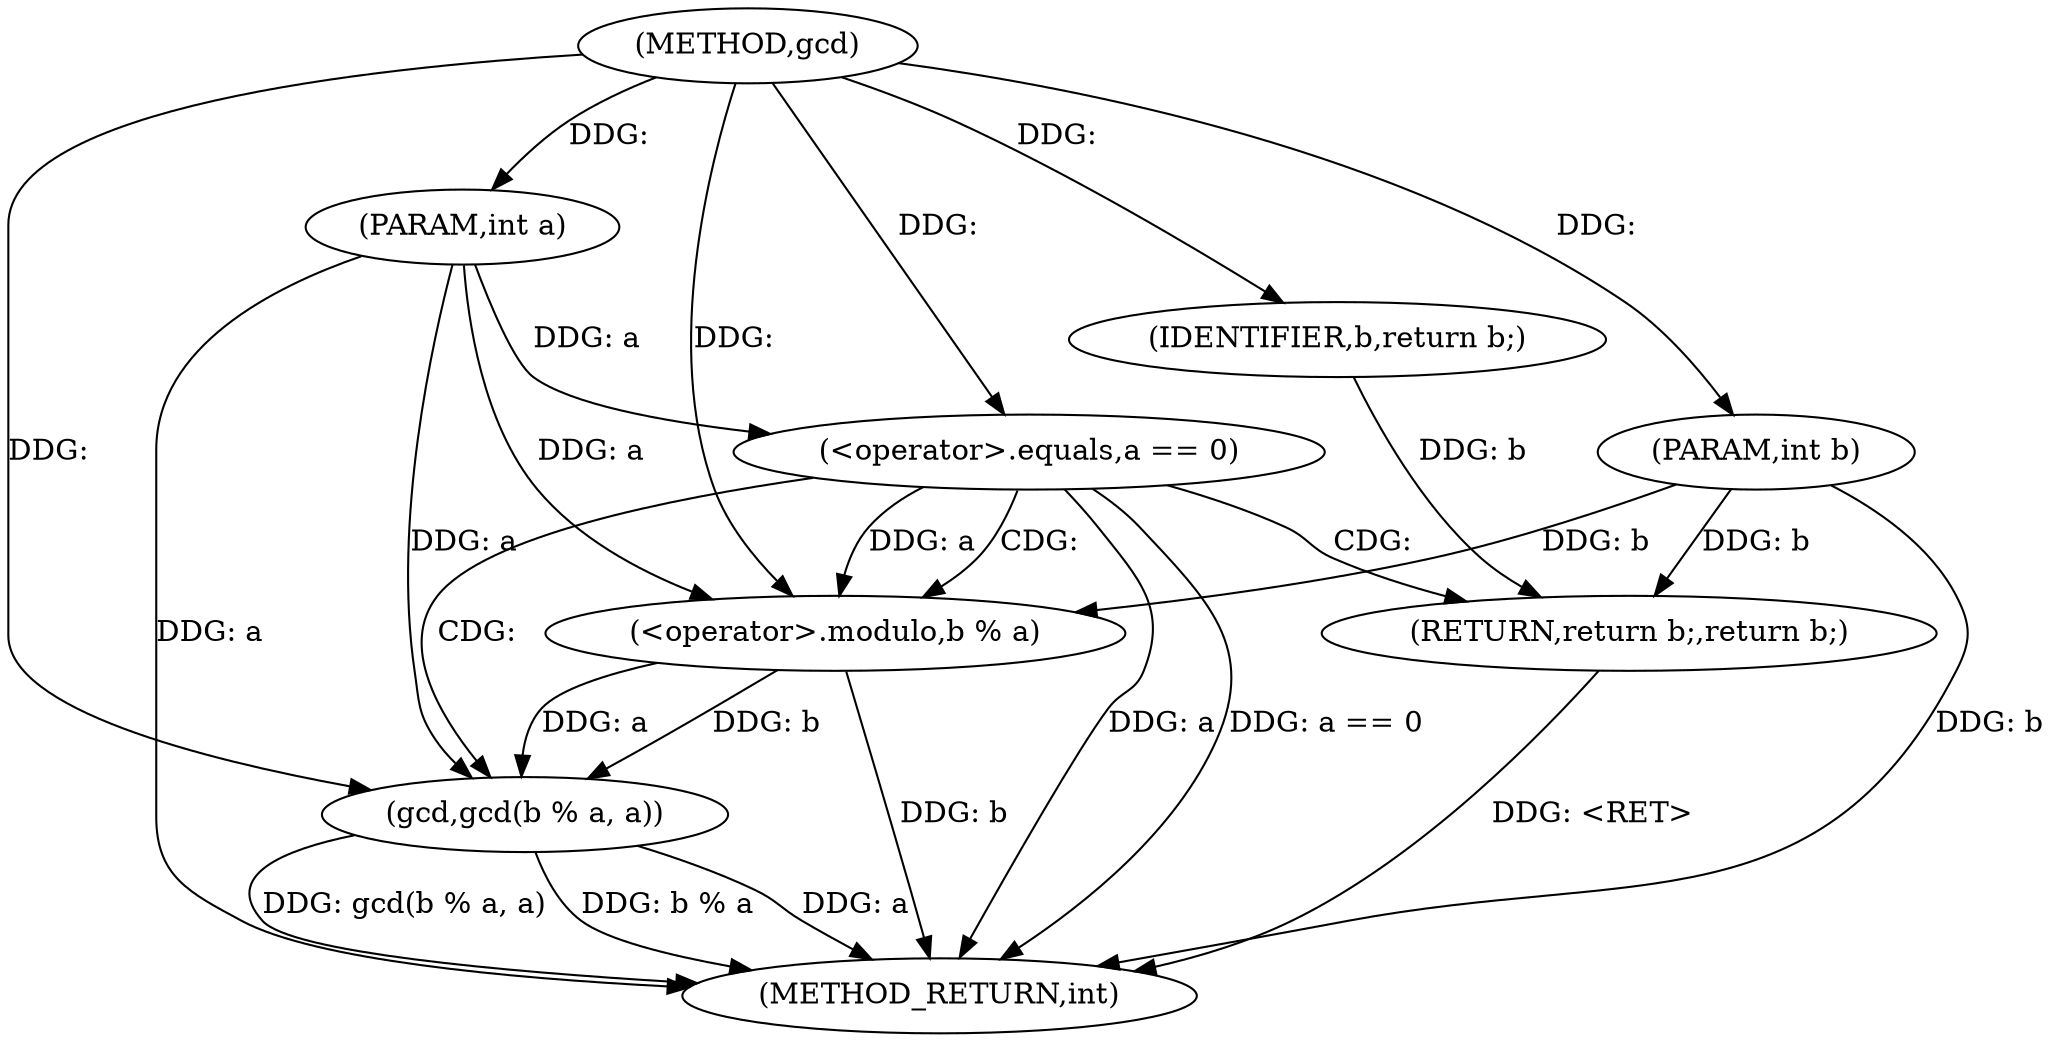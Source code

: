 digraph "gcd" {  
"1000216" [label = "(METHOD,gcd)" ]
"1000231" [label = "(METHOD_RETURN,int)" ]
"1000217" [label = "(PARAM,int a)" ]
"1000218" [label = "(PARAM,int b)" ]
"1000226" [label = "(gcd,gcd(b % a, a))" ]
"1000221" [label = "(<operator>.equals,a == 0)" ]
"1000224" [label = "(RETURN,return b;,return b;)" ]
"1000225" [label = "(IDENTIFIER,b,return b;)" ]
"1000227" [label = "(<operator>.modulo,b % a)" ]
  "1000224" -> "1000231"  [ label = "DDG: <RET>"] 
  "1000217" -> "1000231"  [ label = "DDG: a"] 
  "1000218" -> "1000231"  [ label = "DDG: b"] 
  "1000221" -> "1000231"  [ label = "DDG: a"] 
  "1000221" -> "1000231"  [ label = "DDG: a == 0"] 
  "1000227" -> "1000231"  [ label = "DDG: b"] 
  "1000226" -> "1000231"  [ label = "DDG: b % a"] 
  "1000226" -> "1000231"  [ label = "DDG: a"] 
  "1000226" -> "1000231"  [ label = "DDG: gcd(b % a, a)"] 
  "1000216" -> "1000217"  [ label = "DDG: "] 
  "1000216" -> "1000218"  [ label = "DDG: "] 
  "1000225" -> "1000224"  [ label = "DDG: b"] 
  "1000218" -> "1000224"  [ label = "DDG: b"] 
  "1000227" -> "1000226"  [ label = "DDG: b"] 
  "1000227" -> "1000226"  [ label = "DDG: a"] 
  "1000217" -> "1000226"  [ label = "DDG: a"] 
  "1000216" -> "1000226"  [ label = "DDG: "] 
  "1000217" -> "1000221"  [ label = "DDG: a"] 
  "1000216" -> "1000221"  [ label = "DDG: "] 
  "1000216" -> "1000225"  [ label = "DDG: "] 
  "1000218" -> "1000227"  [ label = "DDG: b"] 
  "1000216" -> "1000227"  [ label = "DDG: "] 
  "1000221" -> "1000227"  [ label = "DDG: a"] 
  "1000217" -> "1000227"  [ label = "DDG: a"] 
  "1000221" -> "1000226"  [ label = "CDG: "] 
  "1000221" -> "1000224"  [ label = "CDG: "] 
  "1000221" -> "1000227"  [ label = "CDG: "] 
}
